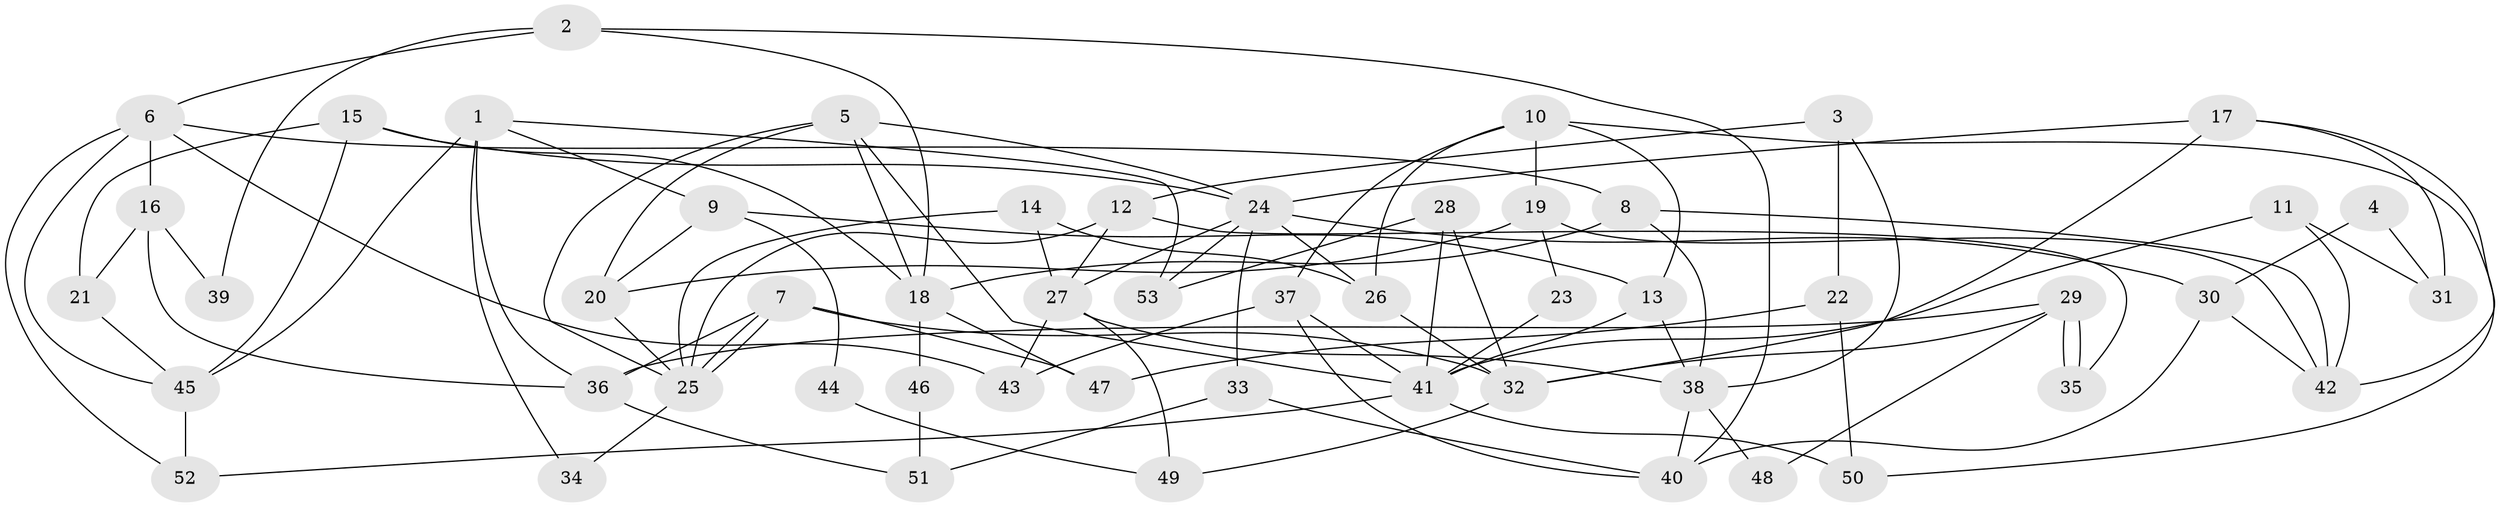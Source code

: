 // coarse degree distribution, {6: 0.09375, 7: 0.1875, 2: 0.125, 9: 0.0625, 8: 0.0625, 4: 0.21875, 3: 0.15625, 5: 0.09375}
// Generated by graph-tools (version 1.1) at 2025/52/02/27/25 19:52:01]
// undirected, 53 vertices, 106 edges
graph export_dot {
graph [start="1"]
  node [color=gray90,style=filled];
  1;
  2;
  3;
  4;
  5;
  6;
  7;
  8;
  9;
  10;
  11;
  12;
  13;
  14;
  15;
  16;
  17;
  18;
  19;
  20;
  21;
  22;
  23;
  24;
  25;
  26;
  27;
  28;
  29;
  30;
  31;
  32;
  33;
  34;
  35;
  36;
  37;
  38;
  39;
  40;
  41;
  42;
  43;
  44;
  45;
  46;
  47;
  48;
  49;
  50;
  51;
  52;
  53;
  1 -- 53;
  1 -- 36;
  1 -- 9;
  1 -- 34;
  1 -- 45;
  2 -- 40;
  2 -- 18;
  2 -- 6;
  2 -- 39;
  3 -- 12;
  3 -- 38;
  3 -- 22;
  4 -- 30;
  4 -- 31;
  5 -- 24;
  5 -- 18;
  5 -- 20;
  5 -- 25;
  5 -- 41;
  6 -- 52;
  6 -- 8;
  6 -- 16;
  6 -- 43;
  6 -- 45;
  7 -- 36;
  7 -- 25;
  7 -- 25;
  7 -- 32;
  7 -- 47;
  8 -- 42;
  8 -- 18;
  8 -- 38;
  9 -- 20;
  9 -- 13;
  9 -- 44;
  10 -- 26;
  10 -- 13;
  10 -- 19;
  10 -- 37;
  10 -- 50;
  11 -- 41;
  11 -- 42;
  11 -- 31;
  12 -- 25;
  12 -- 27;
  12 -- 35;
  13 -- 41;
  13 -- 38;
  14 -- 27;
  14 -- 25;
  14 -- 26;
  15 -- 45;
  15 -- 18;
  15 -- 21;
  15 -- 24;
  16 -- 21;
  16 -- 36;
  16 -- 39;
  17 -- 24;
  17 -- 42;
  17 -- 31;
  17 -- 32;
  18 -- 47;
  18 -- 46;
  19 -- 20;
  19 -- 23;
  19 -- 42;
  20 -- 25;
  21 -- 45;
  22 -- 50;
  22 -- 47;
  23 -- 41;
  24 -- 26;
  24 -- 27;
  24 -- 30;
  24 -- 33;
  24 -- 53;
  25 -- 34;
  26 -- 32;
  27 -- 38;
  27 -- 43;
  27 -- 49;
  28 -- 41;
  28 -- 32;
  28 -- 53;
  29 -- 35;
  29 -- 35;
  29 -- 32;
  29 -- 36;
  29 -- 48;
  30 -- 40;
  30 -- 42;
  32 -- 49;
  33 -- 40;
  33 -- 51;
  36 -- 51;
  37 -- 43;
  37 -- 40;
  37 -- 41;
  38 -- 40;
  38 -- 48;
  41 -- 50;
  41 -- 52;
  44 -- 49;
  45 -- 52;
  46 -- 51;
}
